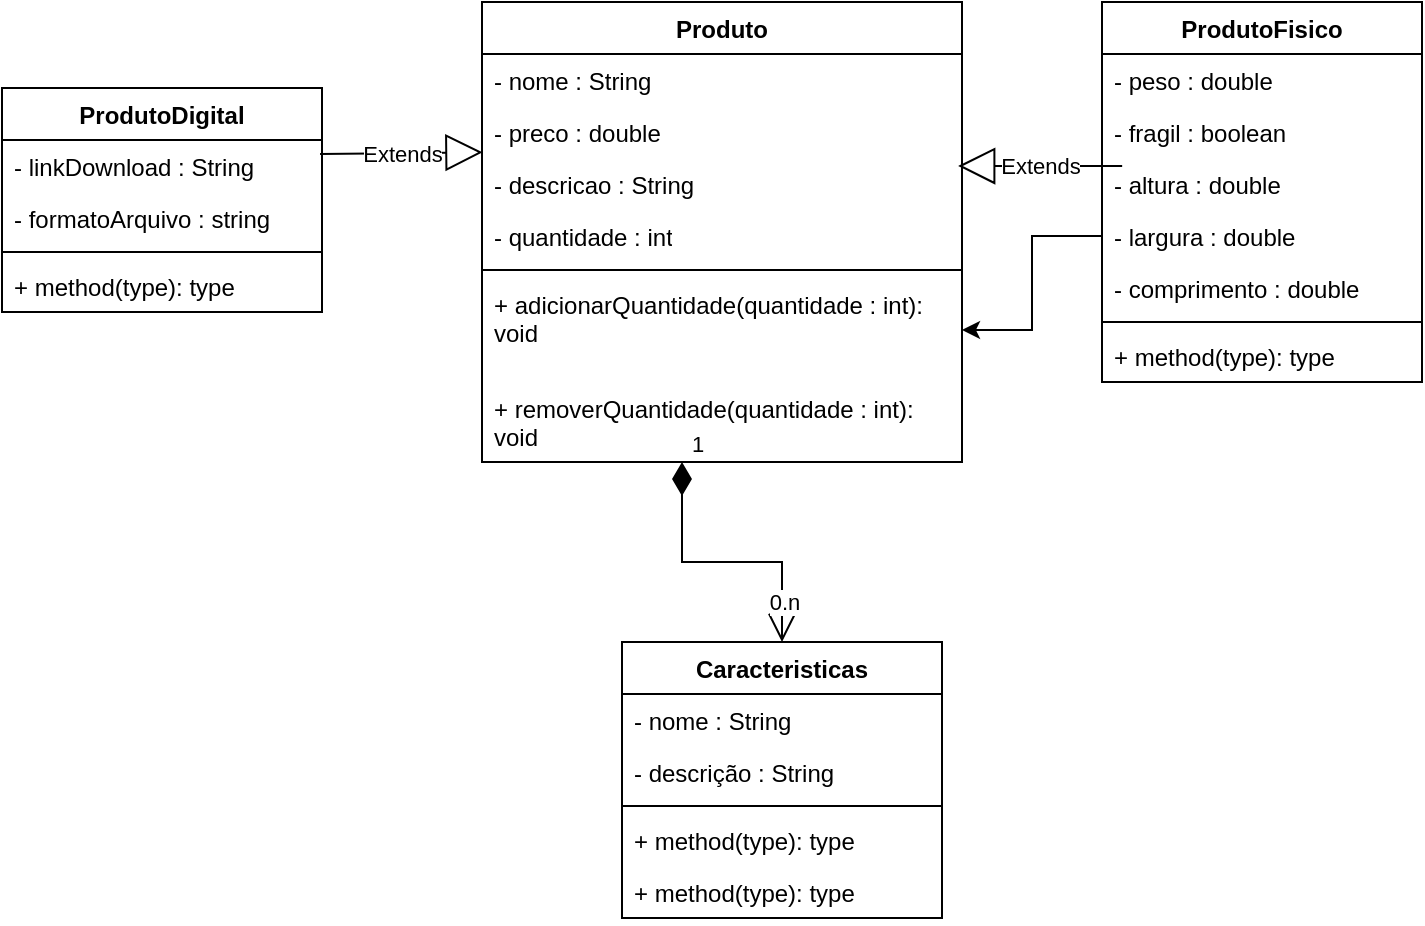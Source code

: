 <mxfile version="24.7.14">
  <diagram id="C5RBs43oDa-KdzZeNtuy" name="Page-1">
    <mxGraphModel dx="1941" dy="566" grid="1" gridSize="10" guides="1" tooltips="1" connect="1" arrows="1" fold="1" page="1" pageScale="1" pageWidth="827" pageHeight="1169" math="0" shadow="0">
      <root>
        <mxCell id="WIyWlLk6GJQsqaUBKTNV-0" />
        <mxCell id="WIyWlLk6GJQsqaUBKTNV-1" parent="WIyWlLk6GJQsqaUBKTNV-0" />
        <mxCell id="W6DdMU5Ow-p-JoydSF_3-4" value="Produto" style="swimlane;fontStyle=1;align=center;verticalAlign=top;childLayout=stackLayout;horizontal=1;startSize=26;horizontalStack=0;resizeParent=1;resizeParentMax=0;resizeLast=0;collapsible=1;marginBottom=0;whiteSpace=wrap;html=1;" vertex="1" parent="WIyWlLk6GJQsqaUBKTNV-1">
          <mxGeometry x="90" y="160" width="240" height="230" as="geometry" />
        </mxCell>
        <mxCell id="W6DdMU5Ow-p-JoydSF_3-5" value="- nome : String" style="text;strokeColor=none;fillColor=none;align=left;verticalAlign=top;spacingLeft=4;spacingRight=4;overflow=hidden;rotatable=0;points=[[0,0.5],[1,0.5]];portConstraint=eastwest;whiteSpace=wrap;html=1;" vertex="1" parent="W6DdMU5Ow-p-JoydSF_3-4">
          <mxGeometry y="26" width="240" height="26" as="geometry" />
        </mxCell>
        <mxCell id="W6DdMU5Ow-p-JoydSF_3-13" value="- preco : double" style="text;strokeColor=none;fillColor=none;align=left;verticalAlign=top;spacingLeft=4;spacingRight=4;overflow=hidden;rotatable=0;points=[[0,0.5],[1,0.5]];portConstraint=eastwest;whiteSpace=wrap;html=1;" vertex="1" parent="W6DdMU5Ow-p-JoydSF_3-4">
          <mxGeometry y="52" width="240" height="26" as="geometry" />
        </mxCell>
        <mxCell id="W6DdMU5Ow-p-JoydSF_3-14" value="- descricao : String" style="text;strokeColor=none;fillColor=none;align=left;verticalAlign=top;spacingLeft=4;spacingRight=4;overflow=hidden;rotatable=0;points=[[0,0.5],[1,0.5]];portConstraint=eastwest;whiteSpace=wrap;html=1;" vertex="1" parent="W6DdMU5Ow-p-JoydSF_3-4">
          <mxGeometry y="78" width="240" height="26" as="geometry" />
        </mxCell>
        <mxCell id="W6DdMU5Ow-p-JoydSF_3-15" value="- quantidade : int" style="text;strokeColor=none;fillColor=none;align=left;verticalAlign=top;spacingLeft=4;spacingRight=4;overflow=hidden;rotatable=0;points=[[0,0.5],[1,0.5]];portConstraint=eastwest;whiteSpace=wrap;html=1;" vertex="1" parent="W6DdMU5Ow-p-JoydSF_3-4">
          <mxGeometry y="104" width="240" height="26" as="geometry" />
        </mxCell>
        <mxCell id="W6DdMU5Ow-p-JoydSF_3-6" value="" style="line;strokeWidth=1;fillColor=none;align=left;verticalAlign=middle;spacingTop=-1;spacingLeft=3;spacingRight=3;rotatable=0;labelPosition=right;points=[];portConstraint=eastwest;strokeColor=inherit;" vertex="1" parent="W6DdMU5Ow-p-JoydSF_3-4">
          <mxGeometry y="130" width="240" height="8" as="geometry" />
        </mxCell>
        <mxCell id="W6DdMU5Ow-p-JoydSF_3-7" value="+ adicionarQuantidade(quantidade : int): void" style="text;strokeColor=none;fillColor=none;align=left;verticalAlign=top;spacingLeft=4;spacingRight=4;overflow=hidden;rotatable=0;points=[[0,0.5],[1,0.5]];portConstraint=eastwest;whiteSpace=wrap;html=1;" vertex="1" parent="W6DdMU5Ow-p-JoydSF_3-4">
          <mxGeometry y="138" width="240" height="52" as="geometry" />
        </mxCell>
        <mxCell id="W6DdMU5Ow-p-JoydSF_3-12" value="+ removerQuantidade(quantidade : int): void" style="text;strokeColor=none;fillColor=none;align=left;verticalAlign=top;spacingLeft=4;spacingRight=4;overflow=hidden;rotatable=0;points=[[0,0.5],[1,0.5]];portConstraint=eastwest;whiteSpace=wrap;html=1;" vertex="1" parent="W6DdMU5Ow-p-JoydSF_3-4">
          <mxGeometry y="190" width="240" height="40" as="geometry" />
        </mxCell>
        <mxCell id="W6DdMU5Ow-p-JoydSF_3-16" value="ProdutoFisico" style="swimlane;fontStyle=1;align=center;verticalAlign=top;childLayout=stackLayout;horizontal=1;startSize=26;horizontalStack=0;resizeParent=1;resizeParentMax=0;resizeLast=0;collapsible=1;marginBottom=0;whiteSpace=wrap;html=1;" vertex="1" parent="WIyWlLk6GJQsqaUBKTNV-1">
          <mxGeometry x="400" y="160" width="160" height="190" as="geometry" />
        </mxCell>
        <mxCell id="W6DdMU5Ow-p-JoydSF_3-17" value="- peso : double" style="text;strokeColor=none;fillColor=none;align=left;verticalAlign=top;spacingLeft=4;spacingRight=4;overflow=hidden;rotatable=0;points=[[0,0.5],[1,0.5]];portConstraint=eastwest;whiteSpace=wrap;html=1;" vertex="1" parent="W6DdMU5Ow-p-JoydSF_3-16">
          <mxGeometry y="26" width="160" height="26" as="geometry" />
        </mxCell>
        <mxCell id="W6DdMU5Ow-p-JoydSF_3-23" value="- fragil : boolean" style="text;strokeColor=none;fillColor=none;align=left;verticalAlign=top;spacingLeft=4;spacingRight=4;overflow=hidden;rotatable=0;points=[[0,0.5],[1,0.5]];portConstraint=eastwest;whiteSpace=wrap;html=1;" vertex="1" parent="W6DdMU5Ow-p-JoydSF_3-16">
          <mxGeometry y="52" width="160" height="26" as="geometry" />
        </mxCell>
        <mxCell id="W6DdMU5Ow-p-JoydSF_3-22" value="- altura : double" style="text;strokeColor=none;fillColor=none;align=left;verticalAlign=top;spacingLeft=4;spacingRight=4;overflow=hidden;rotatable=0;points=[[0,0.5],[1,0.5]];portConstraint=eastwest;whiteSpace=wrap;html=1;" vertex="1" parent="W6DdMU5Ow-p-JoydSF_3-16">
          <mxGeometry y="78" width="160" height="26" as="geometry" />
        </mxCell>
        <mxCell id="W6DdMU5Ow-p-JoydSF_3-21" value="- largura : double" style="text;strokeColor=none;fillColor=none;align=left;verticalAlign=top;spacingLeft=4;spacingRight=4;overflow=hidden;rotatable=0;points=[[0,0.5],[1,0.5]];portConstraint=eastwest;whiteSpace=wrap;html=1;" vertex="1" parent="W6DdMU5Ow-p-JoydSF_3-16">
          <mxGeometry y="104" width="160" height="26" as="geometry" />
        </mxCell>
        <mxCell id="W6DdMU5Ow-p-JoydSF_3-20" value="- comprimento : double" style="text;strokeColor=none;fillColor=none;align=left;verticalAlign=top;spacingLeft=4;spacingRight=4;overflow=hidden;rotatable=0;points=[[0,0.5],[1,0.5]];portConstraint=eastwest;whiteSpace=wrap;html=1;" vertex="1" parent="W6DdMU5Ow-p-JoydSF_3-16">
          <mxGeometry y="130" width="160" height="26" as="geometry" />
        </mxCell>
        <mxCell id="W6DdMU5Ow-p-JoydSF_3-18" value="" style="line;strokeWidth=1;fillColor=none;align=left;verticalAlign=middle;spacingTop=-1;spacingLeft=3;spacingRight=3;rotatable=0;labelPosition=right;points=[];portConstraint=eastwest;strokeColor=inherit;" vertex="1" parent="W6DdMU5Ow-p-JoydSF_3-16">
          <mxGeometry y="156" width="160" height="8" as="geometry" />
        </mxCell>
        <mxCell id="W6DdMU5Ow-p-JoydSF_3-19" value="+ method(type): type" style="text;strokeColor=none;fillColor=none;align=left;verticalAlign=top;spacingLeft=4;spacingRight=4;overflow=hidden;rotatable=0;points=[[0,0.5],[1,0.5]];portConstraint=eastwest;whiteSpace=wrap;html=1;" vertex="1" parent="W6DdMU5Ow-p-JoydSF_3-16">
          <mxGeometry y="164" width="160" height="26" as="geometry" />
        </mxCell>
        <mxCell id="W6DdMU5Ow-p-JoydSF_3-24" value="ProdutoDigital" style="swimlane;fontStyle=1;align=center;verticalAlign=top;childLayout=stackLayout;horizontal=1;startSize=26;horizontalStack=0;resizeParent=1;resizeParentMax=0;resizeLast=0;collapsible=1;marginBottom=0;whiteSpace=wrap;html=1;" vertex="1" parent="WIyWlLk6GJQsqaUBKTNV-1">
          <mxGeometry x="-150" y="203" width="160" height="112" as="geometry" />
        </mxCell>
        <mxCell id="W6DdMU5Ow-p-JoydSF_3-25" value="- linkDownload : String" style="text;strokeColor=none;fillColor=none;align=left;verticalAlign=top;spacingLeft=4;spacingRight=4;overflow=hidden;rotatable=0;points=[[0,0.5],[1,0.5]];portConstraint=eastwest;whiteSpace=wrap;html=1;" vertex="1" parent="W6DdMU5Ow-p-JoydSF_3-24">
          <mxGeometry y="26" width="160" height="26" as="geometry" />
        </mxCell>
        <mxCell id="W6DdMU5Ow-p-JoydSF_3-28" value="- formatoArquivo : string" style="text;strokeColor=none;fillColor=none;align=left;verticalAlign=top;spacingLeft=4;spacingRight=4;overflow=hidden;rotatable=0;points=[[0,0.5],[1,0.5]];portConstraint=eastwest;whiteSpace=wrap;html=1;" vertex="1" parent="W6DdMU5Ow-p-JoydSF_3-24">
          <mxGeometry y="52" width="160" height="26" as="geometry" />
        </mxCell>
        <mxCell id="W6DdMU5Ow-p-JoydSF_3-26" value="" style="line;strokeWidth=1;fillColor=none;align=left;verticalAlign=middle;spacingTop=-1;spacingLeft=3;spacingRight=3;rotatable=0;labelPosition=right;points=[];portConstraint=eastwest;strokeColor=inherit;" vertex="1" parent="W6DdMU5Ow-p-JoydSF_3-24">
          <mxGeometry y="78" width="160" height="8" as="geometry" />
        </mxCell>
        <mxCell id="W6DdMU5Ow-p-JoydSF_3-27" value="+ method(type): type" style="text;strokeColor=none;fillColor=none;align=left;verticalAlign=top;spacingLeft=4;spacingRight=4;overflow=hidden;rotatable=0;points=[[0,0.5],[1,0.5]];portConstraint=eastwest;whiteSpace=wrap;html=1;" vertex="1" parent="W6DdMU5Ow-p-JoydSF_3-24">
          <mxGeometry y="86" width="160" height="26" as="geometry" />
        </mxCell>
        <mxCell id="W6DdMU5Ow-p-JoydSF_3-29" value="Extends" style="endArrow=block;endSize=16;endFill=0;html=1;rounded=0;entryX=0.992;entryY=0.154;entryDx=0;entryDy=0;entryPerimeter=0;exitX=0.063;exitY=0.154;exitDx=0;exitDy=0;exitPerimeter=0;" edge="1" parent="WIyWlLk6GJQsqaUBKTNV-1" source="W6DdMU5Ow-p-JoydSF_3-22" target="W6DdMU5Ow-p-JoydSF_3-14">
          <mxGeometry width="160" relative="1" as="geometry">
            <mxPoint x="400" y="242" as="sourcePoint" />
            <mxPoint x="333.12" y="242.976" as="targetPoint" />
          </mxGeometry>
        </mxCell>
        <mxCell id="W6DdMU5Ow-p-JoydSF_3-30" value="Extends" style="endArrow=block;endSize=16;endFill=0;html=1;rounded=0;exitX=0.994;exitY=0.269;exitDx=0;exitDy=0;exitPerimeter=0;entryX=0.001;entryY=0.891;entryDx=0;entryDy=0;entryPerimeter=0;" edge="1" parent="WIyWlLk6GJQsqaUBKTNV-1" source="W6DdMU5Ow-p-JoydSF_3-25" target="W6DdMU5Ow-p-JoydSF_3-13">
          <mxGeometry width="160" relative="1" as="geometry">
            <mxPoint x="30" y="190" as="sourcePoint" />
            <mxPoint x="90" y="232" as="targetPoint" />
          </mxGeometry>
        </mxCell>
        <mxCell id="W6DdMU5Ow-p-JoydSF_3-31" value="Caracteristicas" style="swimlane;fontStyle=1;align=center;verticalAlign=top;childLayout=stackLayout;horizontal=1;startSize=26;horizontalStack=0;resizeParent=1;resizeParentMax=0;resizeLast=0;collapsible=1;marginBottom=0;whiteSpace=wrap;html=1;" vertex="1" parent="WIyWlLk6GJQsqaUBKTNV-1">
          <mxGeometry x="160" y="480" width="160" height="138" as="geometry" />
        </mxCell>
        <mxCell id="W6DdMU5Ow-p-JoydSF_3-32" value="- nome : String" style="text;strokeColor=none;fillColor=none;align=left;verticalAlign=top;spacingLeft=4;spacingRight=4;overflow=hidden;rotatable=0;points=[[0,0.5],[1,0.5]];portConstraint=eastwest;whiteSpace=wrap;html=1;" vertex="1" parent="W6DdMU5Ow-p-JoydSF_3-31">
          <mxGeometry y="26" width="160" height="26" as="geometry" />
        </mxCell>
        <mxCell id="W6DdMU5Ow-p-JoydSF_3-35" value="- descrição : String" style="text;strokeColor=none;fillColor=none;align=left;verticalAlign=top;spacingLeft=4;spacingRight=4;overflow=hidden;rotatable=0;points=[[0,0.5],[1,0.5]];portConstraint=eastwest;whiteSpace=wrap;html=1;" vertex="1" parent="W6DdMU5Ow-p-JoydSF_3-31">
          <mxGeometry y="52" width="160" height="26" as="geometry" />
        </mxCell>
        <mxCell id="W6DdMU5Ow-p-JoydSF_3-33" value="" style="line;strokeWidth=1;fillColor=none;align=left;verticalAlign=middle;spacingTop=-1;spacingLeft=3;spacingRight=3;rotatable=0;labelPosition=right;points=[];portConstraint=eastwest;strokeColor=inherit;" vertex="1" parent="W6DdMU5Ow-p-JoydSF_3-31">
          <mxGeometry y="78" width="160" height="8" as="geometry" />
        </mxCell>
        <mxCell id="W6DdMU5Ow-p-JoydSF_3-37" value="+ method(type): type" style="text;strokeColor=none;fillColor=none;align=left;verticalAlign=top;spacingLeft=4;spacingRight=4;overflow=hidden;rotatable=0;points=[[0,0.5],[1,0.5]];portConstraint=eastwest;whiteSpace=wrap;html=1;" vertex="1" parent="W6DdMU5Ow-p-JoydSF_3-31">
          <mxGeometry y="86" width="160" height="26" as="geometry" />
        </mxCell>
        <mxCell id="W6DdMU5Ow-p-JoydSF_3-34" value="+ method(type): type" style="text;strokeColor=none;fillColor=none;align=left;verticalAlign=top;spacingLeft=4;spacingRight=4;overflow=hidden;rotatable=0;points=[[0,0.5],[1,0.5]];portConstraint=eastwest;whiteSpace=wrap;html=1;" vertex="1" parent="W6DdMU5Ow-p-JoydSF_3-31">
          <mxGeometry y="112" width="160" height="26" as="geometry" />
        </mxCell>
        <mxCell id="W6DdMU5Ow-p-JoydSF_3-36" value="1" style="endArrow=open;html=1;endSize=12;startArrow=diamondThin;startSize=14;startFill=1;edgeStyle=orthogonalEdgeStyle;align=left;verticalAlign=bottom;rounded=0;entryX=0.5;entryY=0;entryDx=0;entryDy=0;" edge="1" parent="WIyWlLk6GJQsqaUBKTNV-1" source="W6DdMU5Ow-p-JoydSF_3-12" target="W6DdMU5Ow-p-JoydSF_3-31">
          <mxGeometry x="-1" y="3" relative="1" as="geometry">
            <mxPoint x="190" y="390" as="sourcePoint" />
            <mxPoint x="250" y="520" as="targetPoint" />
            <Array as="points">
              <mxPoint x="190" y="440" />
              <mxPoint x="240" y="440" />
            </Array>
          </mxGeometry>
        </mxCell>
        <mxCell id="W6DdMU5Ow-p-JoydSF_3-38" value="0.n" style="edgeLabel;html=1;align=center;verticalAlign=middle;resizable=0;points=[];" vertex="1" connectable="0" parent="W6DdMU5Ow-p-JoydSF_3-36">
          <mxGeometry x="0.713" y="1" relative="1" as="geometry">
            <mxPoint as="offset" />
          </mxGeometry>
        </mxCell>
        <mxCell id="W6DdMU5Ow-p-JoydSF_3-39" value="" style="edgeStyle=orthogonalEdgeStyle;rounded=0;orthogonalLoop=1;jettySize=auto;html=1;" edge="1" parent="WIyWlLk6GJQsqaUBKTNV-1" source="W6DdMU5Ow-p-JoydSF_3-21" target="W6DdMU5Ow-p-JoydSF_3-7">
          <mxGeometry relative="1" as="geometry" />
        </mxCell>
      </root>
    </mxGraphModel>
  </diagram>
</mxfile>

